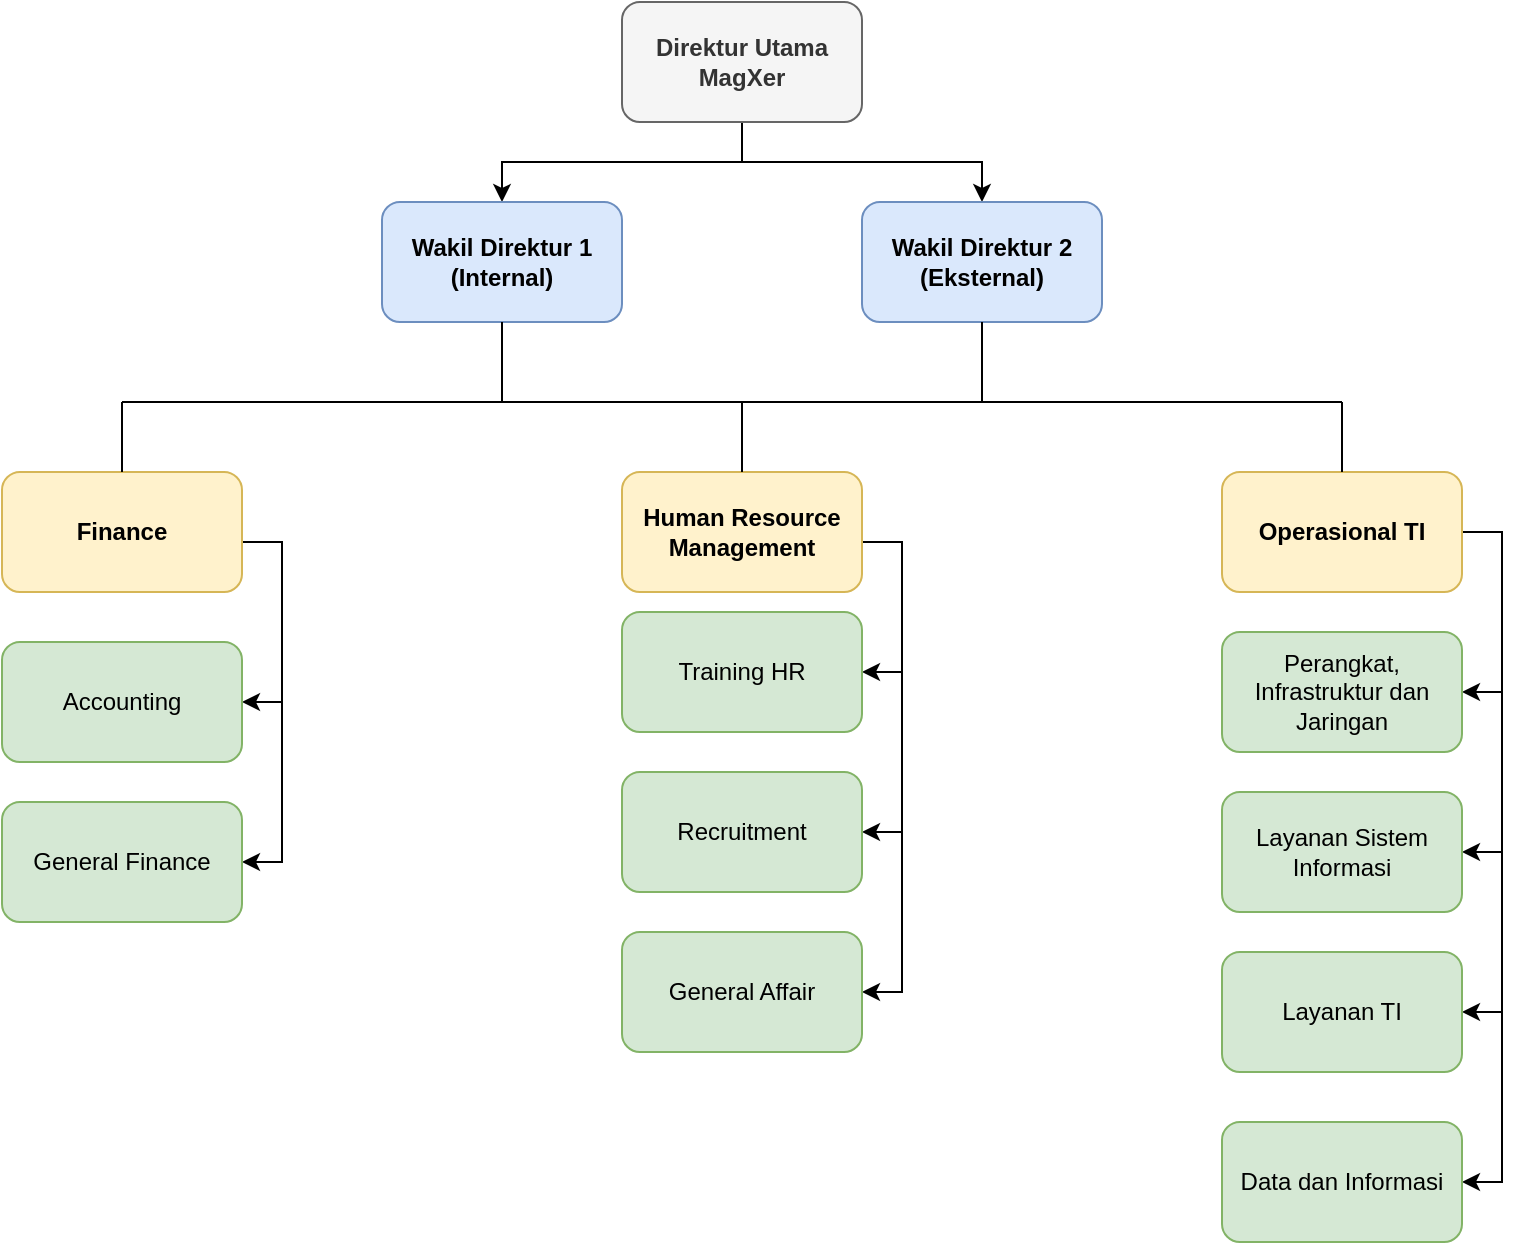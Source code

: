 <mxfile version="17.2.2" type="device"><diagram id="am0ErTa_ykJygWsQbYWQ" name="Struktur Organisasi MagXer"><mxGraphModel dx="1038" dy="521" grid="1" gridSize="10" guides="1" tooltips="1" connect="1" arrows="1" fold="1" page="1" pageScale="1" pageWidth="850" pageHeight="1100" math="0" shadow="0"><root><mxCell id="M6BEQyOLeIz5jRR2CJzT-0"/><mxCell id="M6BEQyOLeIz5jRR2CJzT-1" parent="M6BEQyOLeIz5jRR2CJzT-0"/><mxCell id="M6BEQyOLeIz5jRR2CJzT-15" style="edgeStyle=orthogonalEdgeStyle;rounded=0;orthogonalLoop=1;jettySize=auto;html=1;entryX=0.5;entryY=0;entryDx=0;entryDy=0;" parent="M6BEQyOLeIz5jRR2CJzT-1" source="M6BEQyOLeIz5jRR2CJzT-2" target="M6BEQyOLeIz5jRR2CJzT-3" edge="1"><mxGeometry relative="1" as="geometry"/></mxCell><mxCell id="M6BEQyOLeIz5jRR2CJzT-16" style="edgeStyle=orthogonalEdgeStyle;rounded=0;orthogonalLoop=1;jettySize=auto;html=1;entryX=0.5;entryY=0;entryDx=0;entryDy=0;" parent="M6BEQyOLeIz5jRR2CJzT-1" source="M6BEQyOLeIz5jRR2CJzT-2" target="M6BEQyOLeIz5jRR2CJzT-4" edge="1"><mxGeometry relative="1" as="geometry"/></mxCell><mxCell id="M6BEQyOLeIz5jRR2CJzT-2" value="Direktur Utama MagXer" style="rounded=1;whiteSpace=wrap;html=1;fillColor=#f5f5f5;fontColor=#333333;strokeColor=#666666;fontStyle=1" parent="M6BEQyOLeIz5jRR2CJzT-1" vertex="1"><mxGeometry x="320" y="40" width="120" height="60" as="geometry"/></mxCell><mxCell id="M6BEQyOLeIz5jRR2CJzT-3" value="Wakil Direktur 1 (Internal)" style="rounded=1;whiteSpace=wrap;html=1;fillColor=#dae8fc;strokeColor=#6c8ebf;fontStyle=1" parent="M6BEQyOLeIz5jRR2CJzT-1" vertex="1"><mxGeometry x="200" y="140" width="120" height="60" as="geometry"/></mxCell><mxCell id="M6BEQyOLeIz5jRR2CJzT-4" value="Wakil Direktur 2 (Eksternal)" style="rounded=1;whiteSpace=wrap;html=1;fillColor=#dae8fc;strokeColor=#6c8ebf;fontStyle=1" parent="M6BEQyOLeIz5jRR2CJzT-1" vertex="1"><mxGeometry x="440" y="140" width="120" height="60" as="geometry"/></mxCell><mxCell id="M6BEQyOLeIz5jRR2CJzT-29" style="edgeStyle=orthogonalEdgeStyle;rounded=0;orthogonalLoop=1;jettySize=auto;html=1;entryX=1;entryY=0.5;entryDx=0;entryDy=0;" parent="M6BEQyOLeIz5jRR2CJzT-1" source="M6BEQyOLeIz5jRR2CJzT-5" target="M6BEQyOLeIz5jRR2CJzT-18" edge="1"><mxGeometry relative="1" as="geometry"><Array as="points"><mxPoint x="150" y="310"/><mxPoint x="150" y="390"/></Array></mxGeometry></mxCell><mxCell id="M6BEQyOLeIz5jRR2CJzT-30" style="edgeStyle=orthogonalEdgeStyle;rounded=0;orthogonalLoop=1;jettySize=auto;html=1;entryX=1;entryY=0.5;entryDx=0;entryDy=0;" parent="M6BEQyOLeIz5jRR2CJzT-1" source="M6BEQyOLeIz5jRR2CJzT-5" target="M6BEQyOLeIz5jRR2CJzT-19" edge="1"><mxGeometry relative="1" as="geometry"><Array as="points"><mxPoint x="150" y="310"/><mxPoint x="150" y="470"/></Array></mxGeometry></mxCell><mxCell id="M6BEQyOLeIz5jRR2CJzT-5" value="Finance" style="rounded=1;whiteSpace=wrap;html=1;fillColor=#fff2cc;strokeColor=#d6b656;fontStyle=1" parent="M6BEQyOLeIz5jRR2CJzT-1" vertex="1"><mxGeometry x="10" y="275" width="120" height="60" as="geometry"/></mxCell><mxCell id="M6BEQyOLeIz5jRR2CJzT-26" style="edgeStyle=orthogonalEdgeStyle;rounded=0;orthogonalLoop=1;jettySize=auto;html=1;entryX=1;entryY=0.5;entryDx=0;entryDy=0;" parent="M6BEQyOLeIz5jRR2CJzT-1" source="M6BEQyOLeIz5jRR2CJzT-6" target="M6BEQyOLeIz5jRR2CJzT-9" edge="1"><mxGeometry relative="1" as="geometry"><Array as="points"><mxPoint x="460" y="310"/><mxPoint x="460" y="375"/></Array></mxGeometry></mxCell><mxCell id="M6BEQyOLeIz5jRR2CJzT-27" style="edgeStyle=orthogonalEdgeStyle;rounded=0;orthogonalLoop=1;jettySize=auto;html=1;entryX=1;entryY=0.5;entryDx=0;entryDy=0;" parent="M6BEQyOLeIz5jRR2CJzT-1" source="M6BEQyOLeIz5jRR2CJzT-6" target="M6BEQyOLeIz5jRR2CJzT-10" edge="1"><mxGeometry relative="1" as="geometry"><Array as="points"><mxPoint x="460" y="310"/><mxPoint x="460" y="455"/></Array></mxGeometry></mxCell><mxCell id="M6BEQyOLeIz5jRR2CJzT-28" style="edgeStyle=orthogonalEdgeStyle;rounded=0;orthogonalLoop=1;jettySize=auto;html=1;entryX=1;entryY=0.5;entryDx=0;entryDy=0;exitX=1;exitY=0.5;exitDx=0;exitDy=0;" parent="M6BEQyOLeIz5jRR2CJzT-1" source="M6BEQyOLeIz5jRR2CJzT-6" target="M6BEQyOLeIz5jRR2CJzT-11" edge="1"><mxGeometry relative="1" as="geometry"><Array as="points"><mxPoint x="440" y="310"/><mxPoint x="460" y="310"/><mxPoint x="460" y="535"/></Array></mxGeometry></mxCell><mxCell id="M6BEQyOLeIz5jRR2CJzT-6" value="Human Resource Management" style="rounded=1;whiteSpace=wrap;html=1;fillColor=#fff2cc;strokeColor=#d6b656;fontStyle=1" parent="M6BEQyOLeIz5jRR2CJzT-1" vertex="1"><mxGeometry x="320" y="275" width="120" height="60" as="geometry"/></mxCell><mxCell id="M6BEQyOLeIz5jRR2CJzT-31" style="edgeStyle=orthogonalEdgeStyle;rounded=0;orthogonalLoop=1;jettySize=auto;html=1;entryX=1;entryY=0.5;entryDx=0;entryDy=0;" parent="M6BEQyOLeIz5jRR2CJzT-1" source="M6BEQyOLeIz5jRR2CJzT-7" target="M6BEQyOLeIz5jRR2CJzT-8" edge="1"><mxGeometry relative="1" as="geometry"><Array as="points"><mxPoint x="760" y="305"/><mxPoint x="760" y="385"/></Array></mxGeometry></mxCell><mxCell id="M6BEQyOLeIz5jRR2CJzT-32" style="edgeStyle=orthogonalEdgeStyle;rounded=0;orthogonalLoop=1;jettySize=auto;html=1;entryX=1;entryY=0.5;entryDx=0;entryDy=0;" parent="M6BEQyOLeIz5jRR2CJzT-1" source="M6BEQyOLeIz5jRR2CJzT-7" target="M6BEQyOLeIz5jRR2CJzT-12" edge="1"><mxGeometry relative="1" as="geometry"><Array as="points"><mxPoint x="760" y="305"/><mxPoint x="760" y="465"/></Array></mxGeometry></mxCell><mxCell id="M6BEQyOLeIz5jRR2CJzT-33" style="edgeStyle=orthogonalEdgeStyle;rounded=0;orthogonalLoop=1;jettySize=auto;html=1;entryX=1;entryY=0.5;entryDx=0;entryDy=0;" parent="M6BEQyOLeIz5jRR2CJzT-1" source="M6BEQyOLeIz5jRR2CJzT-7" target="M6BEQyOLeIz5jRR2CJzT-13" edge="1"><mxGeometry relative="1" as="geometry"><Array as="points"><mxPoint x="760" y="305"/><mxPoint x="760" y="545"/></Array></mxGeometry></mxCell><mxCell id="M6BEQyOLeIz5jRR2CJzT-34" style="edgeStyle=orthogonalEdgeStyle;rounded=0;orthogonalLoop=1;jettySize=auto;html=1;entryX=1;entryY=0.5;entryDx=0;entryDy=0;" parent="M6BEQyOLeIz5jRR2CJzT-1" source="M6BEQyOLeIz5jRR2CJzT-7" target="M6BEQyOLeIz5jRR2CJzT-14" edge="1"><mxGeometry relative="1" as="geometry"><Array as="points"><mxPoint x="760" y="305"/><mxPoint x="760" y="630"/></Array></mxGeometry></mxCell><mxCell id="M6BEQyOLeIz5jRR2CJzT-7" value="Operasional TI" style="rounded=1;whiteSpace=wrap;html=1;fillColor=#fff2cc;strokeColor=#d6b656;fontStyle=1" parent="M6BEQyOLeIz5jRR2CJzT-1" vertex="1"><mxGeometry x="620" y="275" width="120" height="60" as="geometry"/></mxCell><mxCell id="M6BEQyOLeIz5jRR2CJzT-8" value="Perangkat, Infrastruktur dan Jaringan" style="rounded=1;whiteSpace=wrap;html=1;fillColor=#d5e8d4;strokeColor=#82b366;" parent="M6BEQyOLeIz5jRR2CJzT-1" vertex="1"><mxGeometry x="620" y="355" width="120" height="60" as="geometry"/></mxCell><mxCell id="M6BEQyOLeIz5jRR2CJzT-9" value="Training HR" style="rounded=1;whiteSpace=wrap;html=1;fillColor=#d5e8d4;strokeColor=#82b366;" parent="M6BEQyOLeIz5jRR2CJzT-1" vertex="1"><mxGeometry x="320" y="345" width="120" height="60" as="geometry"/></mxCell><mxCell id="M6BEQyOLeIz5jRR2CJzT-10" value="Recruitment" style="rounded=1;whiteSpace=wrap;html=1;fillColor=#d5e8d4;strokeColor=#82b366;" parent="M6BEQyOLeIz5jRR2CJzT-1" vertex="1"><mxGeometry x="320" y="425" width="120" height="60" as="geometry"/></mxCell><mxCell id="M6BEQyOLeIz5jRR2CJzT-11" value="General Affair" style="rounded=1;whiteSpace=wrap;html=1;fillColor=#d5e8d4;strokeColor=#82b366;" parent="M6BEQyOLeIz5jRR2CJzT-1" vertex="1"><mxGeometry x="320" y="505" width="120" height="60" as="geometry"/></mxCell><mxCell id="M6BEQyOLeIz5jRR2CJzT-12" value="Layanan Sistem Informasi" style="rounded=1;whiteSpace=wrap;html=1;fillColor=#d5e8d4;strokeColor=#82b366;" parent="M6BEQyOLeIz5jRR2CJzT-1" vertex="1"><mxGeometry x="620" y="435" width="120" height="60" as="geometry"/></mxCell><mxCell id="M6BEQyOLeIz5jRR2CJzT-13" value="Layanan TI" style="rounded=1;whiteSpace=wrap;html=1;fillColor=#d5e8d4;strokeColor=#82b366;" parent="M6BEQyOLeIz5jRR2CJzT-1" vertex="1"><mxGeometry x="620" y="515" width="120" height="60" as="geometry"/></mxCell><mxCell id="M6BEQyOLeIz5jRR2CJzT-14" value="Data dan Informasi" style="rounded=1;whiteSpace=wrap;html=1;fillColor=#d5e8d4;strokeColor=#82b366;" parent="M6BEQyOLeIz5jRR2CJzT-1" vertex="1"><mxGeometry x="620" y="600" width="120" height="60" as="geometry"/></mxCell><mxCell id="M6BEQyOLeIz5jRR2CJzT-18" value="Accounting" style="rounded=1;whiteSpace=wrap;html=1;fillColor=#d5e8d4;strokeColor=#82b366;" parent="M6BEQyOLeIz5jRR2CJzT-1" vertex="1"><mxGeometry x="10" y="360" width="120" height="60" as="geometry"/></mxCell><mxCell id="M6BEQyOLeIz5jRR2CJzT-19" value="General Finance" style="rounded=1;whiteSpace=wrap;html=1;fillColor=#d5e8d4;strokeColor=#82b366;" parent="M6BEQyOLeIz5jRR2CJzT-1" vertex="1"><mxGeometry x="10" y="440" width="120" height="60" as="geometry"/></mxCell><mxCell id="M6BEQyOLeIz5jRR2CJzT-20" value="" style="endArrow=none;html=1;rounded=0;" parent="M6BEQyOLeIz5jRR2CJzT-1" edge="1"><mxGeometry width="50" height="50" relative="1" as="geometry"><mxPoint x="70" y="240" as="sourcePoint"/><mxPoint x="680" y="240" as="targetPoint"/></mxGeometry></mxCell><mxCell id="M6BEQyOLeIz5jRR2CJzT-21" value="" style="endArrow=none;html=1;rounded=0;entryX=0.5;entryY=1;entryDx=0;entryDy=0;" parent="M6BEQyOLeIz5jRR2CJzT-1" target="M6BEQyOLeIz5jRR2CJzT-3" edge="1"><mxGeometry width="50" height="50" relative="1" as="geometry"><mxPoint x="260" y="240" as="sourcePoint"/><mxPoint x="450" y="260" as="targetPoint"/></mxGeometry></mxCell><mxCell id="M6BEQyOLeIz5jRR2CJzT-22" value="" style="endArrow=none;html=1;rounded=0;entryX=0.5;entryY=1;entryDx=0;entryDy=0;" parent="M6BEQyOLeIz5jRR2CJzT-1" target="M6BEQyOLeIz5jRR2CJzT-4" edge="1"><mxGeometry width="50" height="50" relative="1" as="geometry"><mxPoint x="500" y="240" as="sourcePoint"/><mxPoint x="450" y="260" as="targetPoint"/></mxGeometry></mxCell><mxCell id="M6BEQyOLeIz5jRR2CJzT-23" value="" style="endArrow=none;html=1;rounded=0;exitX=0.5;exitY=0;exitDx=0;exitDy=0;" parent="M6BEQyOLeIz5jRR2CJzT-1" source="M6BEQyOLeIz5jRR2CJzT-5" edge="1"><mxGeometry width="50" height="50" relative="1" as="geometry"><mxPoint x="400" y="420" as="sourcePoint"/><mxPoint x="70" y="240" as="targetPoint"/></mxGeometry></mxCell><mxCell id="M6BEQyOLeIz5jRR2CJzT-24" value="" style="endArrow=none;html=1;rounded=0;exitX=0.5;exitY=0;exitDx=0;exitDy=0;" parent="M6BEQyOLeIz5jRR2CJzT-1" source="M6BEQyOLeIz5jRR2CJzT-7" edge="1"><mxGeometry width="50" height="50" relative="1" as="geometry"><mxPoint x="400" y="380" as="sourcePoint"/><mxPoint x="680" y="240" as="targetPoint"/></mxGeometry></mxCell><mxCell id="M6BEQyOLeIz5jRR2CJzT-25" value="" style="endArrow=none;html=1;rounded=0;exitX=0.5;exitY=0;exitDx=0;exitDy=0;" parent="M6BEQyOLeIz5jRR2CJzT-1" source="M6BEQyOLeIz5jRR2CJzT-6" edge="1"><mxGeometry width="50" height="50" relative="1" as="geometry"><mxPoint x="400" y="380" as="sourcePoint"/><mxPoint x="380" y="240" as="targetPoint"/></mxGeometry></mxCell></root></mxGraphModel></diagram></mxfile>